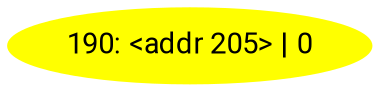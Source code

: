 digraph G {
node [style=filled,fontname="Roboto Condensed"];
190 [label="190: <addr 205> | 0",tooltip="<script></script>",color="yellow"];
}
